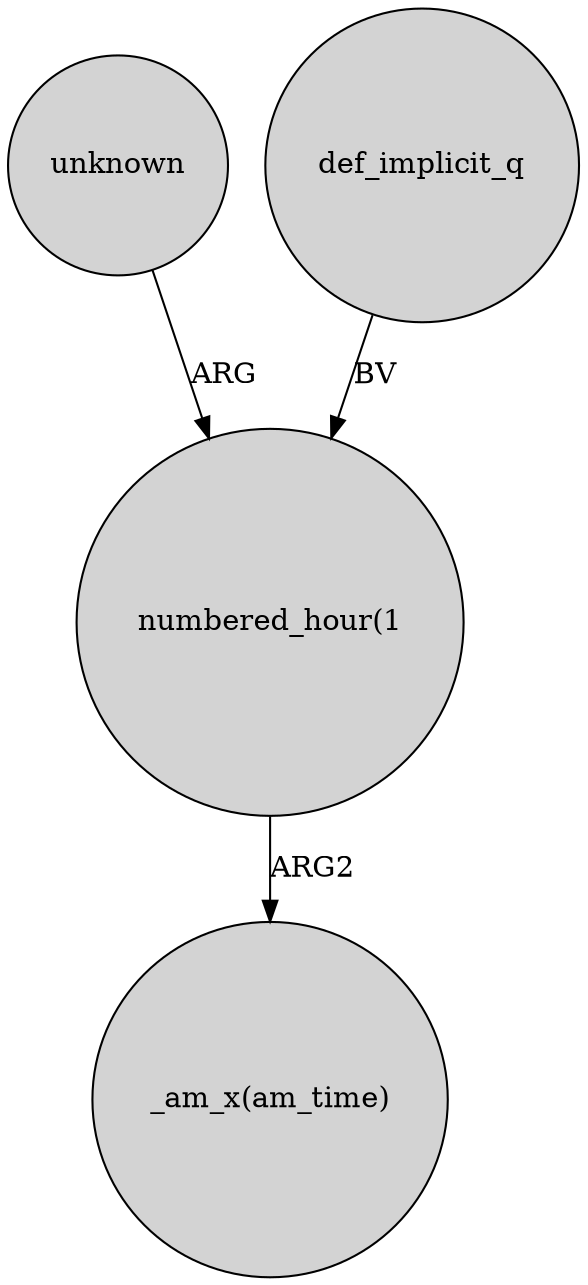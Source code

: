 digraph {
	node [shape=circle style=filled]
	unknown -> "numbered_hour(1":"00)" [label=ARG]
	def_implicit_q -> "numbered_hour(1":"00)" [label=BV]
	"numbered_hour(1":"00)" -> "_am_x(am_time)" [label=ARG2]
}
